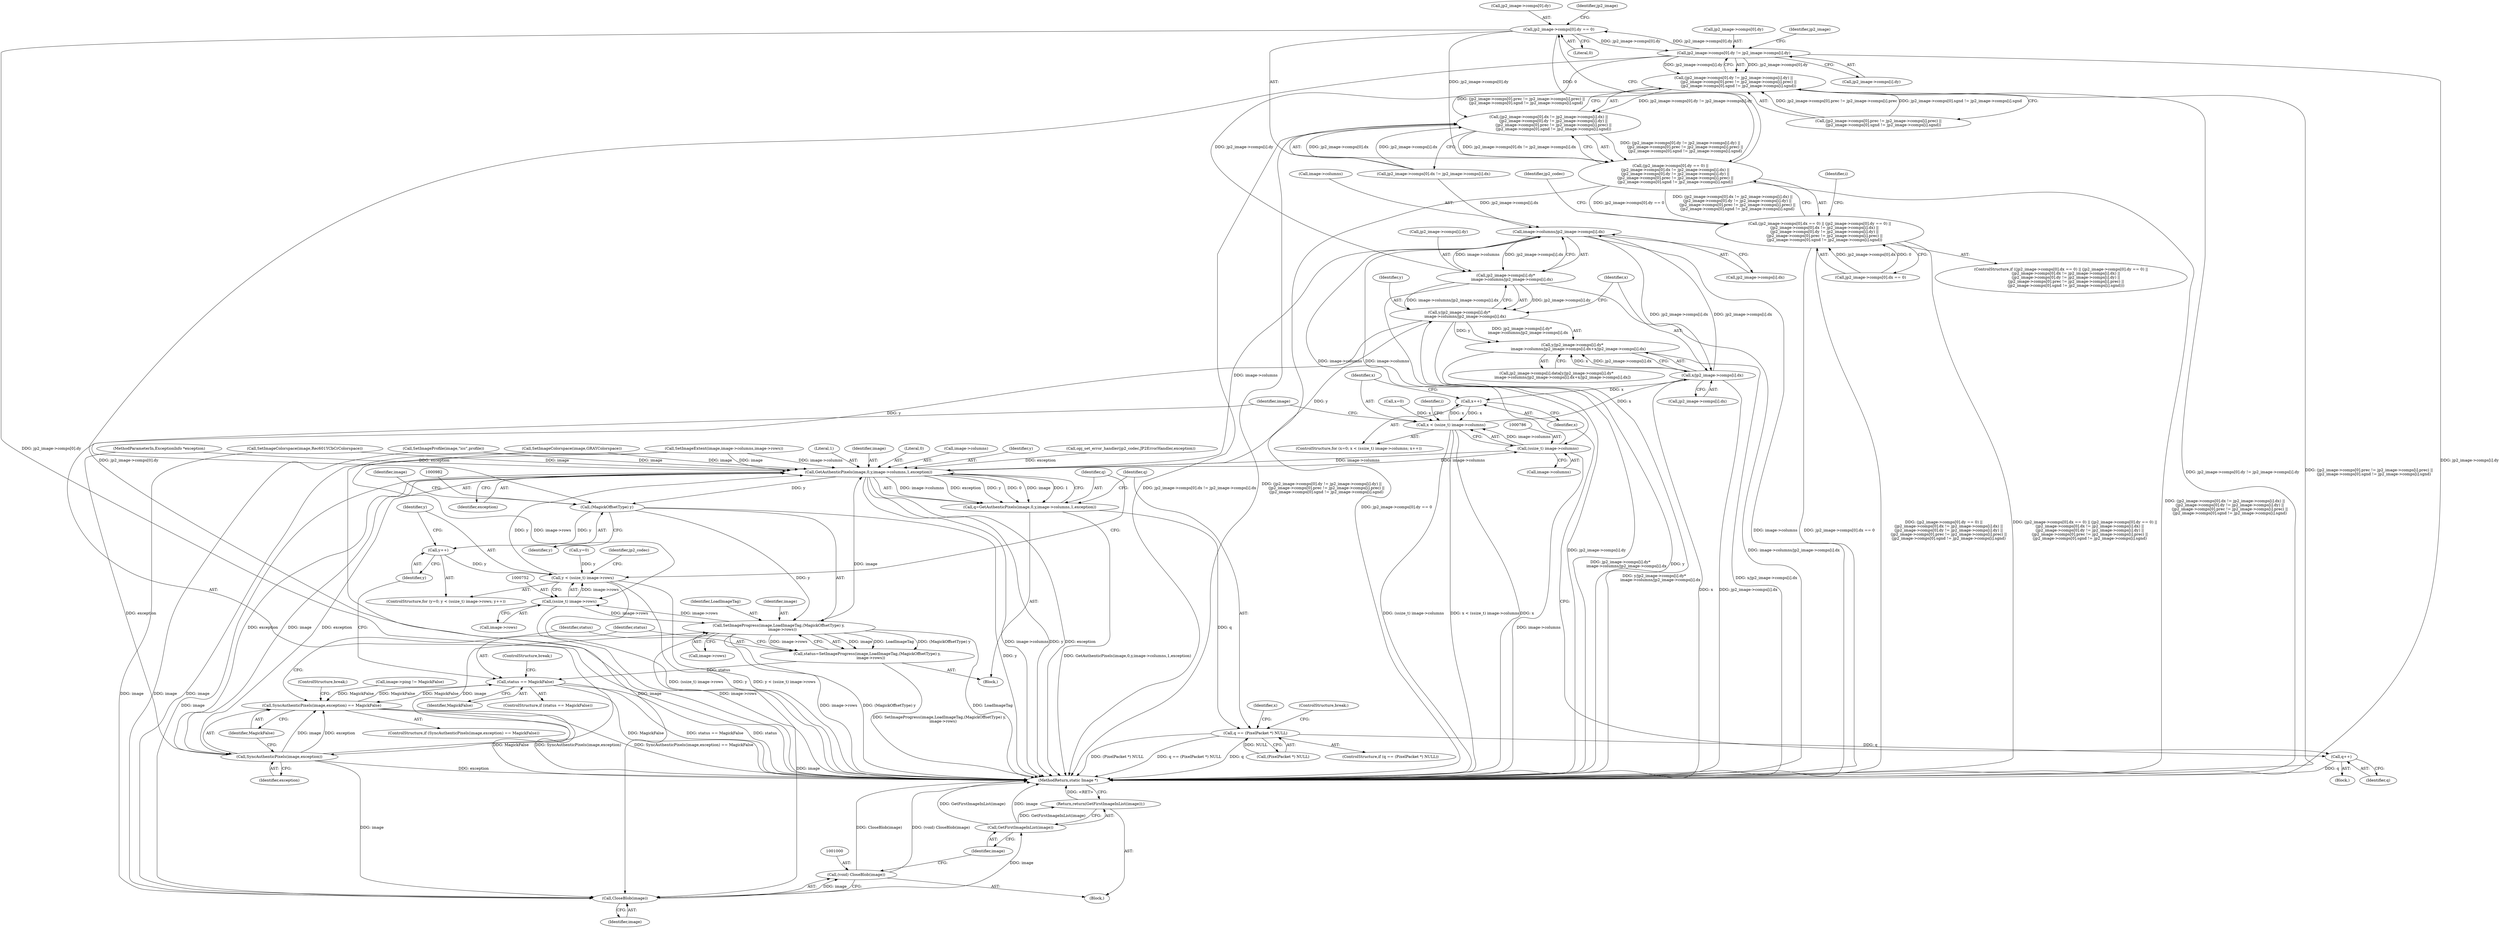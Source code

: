 digraph "0_ImageMagick_acee073df34aa4d491bf5cb74d3a15fc80f0a3aa@pointer" {
"1000514" [label="(Call,jp2_image->comps[0].dy == 0)"];
"1000540" [label="(Call,jp2_image->comps[0].dy != jp2_image->comps[i].dy)"];
"1000514" [label="(Call,jp2_image->comps[0].dy == 0)"];
"1000513" [label="(Call,(jp2_image->comps[0].dy == 0) ||\n        (jp2_image->comps[0].dx != jp2_image->comps[i].dx) ||\n        (jp2_image->comps[0].dy != jp2_image->comps[i].dy) ||\n        (jp2_image->comps[0].prec != jp2_image->comps[i].prec) ||\n        (jp2_image->comps[0].sgnd != jp2_image->comps[i].sgnd))"];
"1000503" [label="(Call,(jp2_image->comps[0].dx == 0) || (jp2_image->comps[0].dy == 0) ||\n        (jp2_image->comps[0].dx != jp2_image->comps[i].dx) ||\n        (jp2_image->comps[0].dy != jp2_image->comps[i].dy) ||\n        (jp2_image->comps[0].prec != jp2_image->comps[i].prec) ||\n        (jp2_image->comps[0].sgnd != jp2_image->comps[i].sgnd))"];
"1000539" [label="(Call,(jp2_image->comps[0].dy != jp2_image->comps[i].dy) ||\n        (jp2_image->comps[0].prec != jp2_image->comps[i].prec) ||\n        (jp2_image->comps[0].sgnd != jp2_image->comps[i].sgnd))"];
"1000523" [label="(Call,(jp2_image->comps[0].dx != jp2_image->comps[i].dx) ||\n        (jp2_image->comps[0].dy != jp2_image->comps[i].dy) ||\n        (jp2_image->comps[0].prec != jp2_image->comps[i].prec) ||\n        (jp2_image->comps[0].sgnd != jp2_image->comps[i].sgnd))"];
"1000843" [label="(Call,jp2_image->comps[i].dy*\n          image->columns/jp2_image->comps[i].dx)"];
"1000841" [label="(Call,y/jp2_image->comps[i].dy*\n          image->columns/jp2_image->comps[i].dx)"];
"1000840" [label="(Call,y/jp2_image->comps[i].dy*\n          image->columns/jp2_image->comps[i].dx+x/jp2_image->comps[i].dx)"];
"1000981" [label="(Call,(MagickOffsetType) y)"];
"1000756" [label="(Call,y++)"];
"1000749" [label="(Call,y < (ssize_t) image->rows)"];
"1000763" [label="(Call,GetAuthenticPixels(image,0,y,image->columns,1,exception))"];
"1000761" [label="(Call,q=GetAuthenticPixels(image,0,y,image->columns,1,exception))"];
"1000773" [label="(Call,q == (PixelPacket *) NULL)"];
"1000967" [label="(Call,q++)"];
"1000785" [label="(Call,(ssize_t) image->columns)"];
"1000783" [label="(Call,x < (ssize_t) image->columns)"];
"1000790" [label="(Call,x++)"];
"1000862" [label="(Call,x/jp2_image->comps[i].dx)"];
"1000851" [label="(Call,image->columns/jp2_image->comps[i].dx)"];
"1000971" [label="(Call,SyncAuthenticPixels(image,exception))"];
"1000970" [label="(Call,SyncAuthenticPixels(image,exception) == MagickFalse)"];
"1000988" [label="(Call,status == MagickFalse)"];
"1000978" [label="(Call,SetImageProgress(image,LoadImageTag,(MagickOffsetType) y,\n      image->rows))"];
"1000751" [label="(Call,(ssize_t) image->rows)"];
"1000976" [label="(Call,status=SetImageProgress(image,LoadImageTag,(MagickOffsetType) y,\n      image->rows))"];
"1001001" [label="(Call,CloseBlob(image))"];
"1000999" [label="(Call,(void) CloseBlob(image))"];
"1001004" [label="(Call,GetFirstImageInList(image))"];
"1001003" [label="(Return,return(GetFirstImageInList(image));)"];
"1000523" [label="(Call,(jp2_image->comps[0].dx != jp2_image->comps[i].dx) ||\n        (jp2_image->comps[0].dy != jp2_image->comps[i].dy) ||\n        (jp2_image->comps[0].prec != jp2_image->comps[i].prec) ||\n        (jp2_image->comps[0].sgnd != jp2_image->comps[i].sgnd))"];
"1000745" [label="(ControlStructure,for (y=0; y < (ssize_t) image->rows; y++))"];
"1000967" [label="(Call,q++)"];
"1000685" [label="(Call,SetImageColorspace(image,Rec601YCbCrColorspace))"];
"1000780" [label="(Call,x=0)"];
"1000757" [label="(Identifier,y)"];
"1000503" [label="(Call,(jp2_image->comps[0].dx == 0) || (jp2_image->comps[0].dy == 0) ||\n        (jp2_image->comps[0].dx != jp2_image->comps[i].dx) ||\n        (jp2_image->comps[0].dy != jp2_image->comps[i].dy) ||\n        (jp2_image->comps[0].prec != jp2_image->comps[i].prec) ||\n        (jp2_image->comps[0].sgnd != jp2_image->comps[i].sgnd))"];
"1000970" [label="(Call,SyncAuthenticPixels(image,exception) == MagickFalse)"];
"1000630" [label="(Call,SetImageExtent(image,image->columns,image->rows))"];
"1000841" [label="(Call,y/jp2_image->comps[i].dy*\n          image->columns/jp2_image->comps[i].dx)"];
"1001003" [label="(Return,return(GetFirstImageInList(image));)"];
"1000548" [label="(Call,jp2_image->comps[i].dy)"];
"1001006" [label="(MethodReturn,static Image *)"];
"1000974" [label="(Identifier,MagickFalse)"];
"1000978" [label="(Call,SetImageProgress(image,LoadImageTag,(MagickOffsetType) y,\n      image->rows))"];
"1000664" [label="(Call,SetImageColorspace(image,GRAYColorspace))"];
"1000973" [label="(Identifier,exception)"];
"1000972" [label="(Identifier,image)"];
"1001001" [label="(Call,CloseBlob(image))"];
"1000984" [label="(Call,image->rows)"];
"1000751" [label="(Call,(ssize_t) image->rows)"];
"1000560" [label="(Identifier,jp2_image)"];
"1000991" [label="(ControlStructure,break;)"];
"1000969" [label="(ControlStructure,if (SyncAuthenticPixels(image,exception) == MagickFalse))"];
"1000541" [label="(Call,jp2_image->comps[0].dy)"];
"1000756" [label="(Call,y++)"];
"1000784" [label="(Identifier,x)"];
"1000770" [label="(Literal,1)"];
"1000524" [label="(Call,jp2_image->comps[0].dx != jp2_image->comps[i].dx)"];
"1000983" [label="(Identifier,y)"];
"1000832" [label="(Call,jp2_image->comps[i].data[y/jp2_image->comps[i].dy*\n          image->columns/jp2_image->comps[i].dx+x/jp2_image->comps[i].dx])"];
"1001004" [label="(Call,GetFirstImageInList(image))"];
"1000513" [label="(Call,(jp2_image->comps[0].dy == 0) ||\n        (jp2_image->comps[0].dx != jp2_image->comps[i].dx) ||\n        (jp2_image->comps[0].dy != jp2_image->comps[i].dy) ||\n        (jp2_image->comps[0].prec != jp2_image->comps[i].prec) ||\n        (jp2_image->comps[0].sgnd != jp2_image->comps[i].sgnd))"];
"1000975" [label="(ControlStructure,break;)"];
"1000999" [label="(Call,(void) CloseBlob(image))"];
"1000588" [label="(Identifier,jp2_codec)"];
"1000500" [label="(Identifier,i)"];
"1000792" [label="(Block,)"];
"1000555" [label="(Call,(jp2_image->comps[0].prec != jp2_image->comps[i].prec) ||\n        (jp2_image->comps[0].sgnd != jp2_image->comps[i].sgnd))"];
"1000107" [label="(MethodParameterIn,ExceptionInfo *exception)"];
"1000764" [label="(Identifier,image)"];
"1000774" [label="(Identifier,q)"];
"1000843" [label="(Call,jp2_image->comps[i].dy*\n          image->columns/jp2_image->comps[i].dx)"];
"1001002" [label="(Identifier,image)"];
"1000977" [label="(Identifier,status)"];
"1000779" [label="(ControlStructure,for (x=0; x < (ssize_t) image->columns; x++))"];
"1000540" [label="(Call,jp2_image->comps[0].dy != jp2_image->comps[i].dy)"];
"1000971" [label="(Call,SyncAuthenticPixels(image,exception))"];
"1000985" [label="(Identifier,image)"];
"1000761" [label="(Call,q=GetAuthenticPixels(image,0,y,image->columns,1,exception))"];
"1000758" [label="(Block,)"];
"1000864" [label="(Call,jp2_image->comps[i].dx)"];
"1000968" [label="(Identifier,q)"];
"1000750" [label="(Identifier,y)"];
"1000979" [label="(Identifier,image)"];
"1000796" [label="(Identifier,i)"];
"1000746" [label="(Call,y=0)"];
"1000765" [label="(Literal,0)"];
"1000790" [label="(Call,x++)"];
"1000844" [label="(Call,jp2_image->comps[i].dy)"];
"1000771" [label="(Identifier,exception)"];
"1000108" [label="(Block,)"];
"1000773" [label="(Call,q == (PixelPacket *) NULL)"];
"1000783" [label="(Call,x < (ssize_t) image->columns)"];
"1000987" [label="(ControlStructure,if (status == MagickFalse))"];
"1000762" [label="(Identifier,q)"];
"1000791" [label="(Identifier,x)"];
"1000522" [label="(Literal,0)"];
"1000976" [label="(Call,status=SetImageProgress(image,LoadImageTag,(MagickOffsetType) y,\n      image->rows))"];
"1000502" [label="(ControlStructure,if ((jp2_image->comps[0].dx == 0) || (jp2_image->comps[0].dy == 0) ||\n        (jp2_image->comps[0].dx != jp2_image->comps[i].dx) ||\n        (jp2_image->comps[0].dy != jp2_image->comps[i].dy) ||\n        (jp2_image->comps[0].prec != jp2_image->comps[i].prec) ||\n        (jp2_image->comps[0].sgnd != jp2_image->comps[i].sgnd)))"];
"1000539" [label="(Call,(jp2_image->comps[0].dy != jp2_image->comps[i].dy) ||\n        (jp2_image->comps[0].prec != jp2_image->comps[i].prec) ||\n        (jp2_image->comps[0].sgnd != jp2_image->comps[i].sgnd))"];
"1000988" [label="(Call,status == MagickFalse)"];
"1000989" [label="(Identifier,status)"];
"1000990" [label="(Identifier,MagickFalse)"];
"1000767" [label="(Call,image->columns)"];
"1000842" [label="(Identifier,y)"];
"1000766" [label="(Identifier,y)"];
"1000753" [label="(Call,image->rows)"];
"1000863" [label="(Identifier,x)"];
"1000724" [label="(Call,SetImageProfile(image,\"icc\",profile))"];
"1000993" [label="(Identifier,jp2_codec)"];
"1000840" [label="(Call,y/jp2_image->comps[i].dy*\n          image->columns/jp2_image->comps[i].dx+x/jp2_image->comps[i].dx)"];
"1000785" [label="(Call,(ssize_t) image->columns)"];
"1000980" [label="(Identifier,LoadImageTag)"];
"1000851" [label="(Call,image->columns/jp2_image->comps[i].dx)"];
"1000862" [label="(Call,x/jp2_image->comps[i].dx)"];
"1000514" [label="(Call,jp2_image->comps[0].dy == 0)"];
"1000852" [label="(Call,image->columns)"];
"1000981" [label="(Call,(MagickOffsetType) y)"];
"1001005" [label="(Identifier,image)"];
"1000515" [label="(Call,jp2_image->comps[0].dy)"];
"1000781" [label="(Identifier,x)"];
"1000775" [label="(Call,(PixelPacket *) NULL)"];
"1000787" [label="(Call,image->columns)"];
"1000528" [label="(Identifier,jp2_image)"];
"1000749" [label="(Call,y < (ssize_t) image->rows)"];
"1000772" [label="(ControlStructure,if (q == (PixelPacket *) NULL))"];
"1000855" [label="(Call,jp2_image->comps[i].dx)"];
"1000763" [label="(Call,GetAuthenticPixels(image,0,y,image->columns,1,exception))"];
"1000243" [label="(Call,opj_set_error_handler(jp2_codec,JP2ErrorHandler,exception))"];
"1000504" [label="(Call,jp2_image->comps[0].dx == 0)"];
"1000778" [label="(ControlStructure,break;)"];
"1000729" [label="(Call,image->ping != MagickFalse)"];
"1000514" -> "1000513"  [label="AST: "];
"1000514" -> "1000522"  [label="CFG: "];
"1000515" -> "1000514"  [label="AST: "];
"1000522" -> "1000514"  [label="AST: "];
"1000528" -> "1000514"  [label="CFG: "];
"1000513" -> "1000514"  [label="CFG: "];
"1000514" -> "1001006"  [label="DDG: jp2_image->comps[0].dy"];
"1000514" -> "1000513"  [label="DDG: jp2_image->comps[0].dy"];
"1000514" -> "1000513"  [label="DDG: 0"];
"1000540" -> "1000514"  [label="DDG: jp2_image->comps[0].dy"];
"1000514" -> "1000540"  [label="DDG: jp2_image->comps[0].dy"];
"1000540" -> "1000539"  [label="AST: "];
"1000540" -> "1000548"  [label="CFG: "];
"1000541" -> "1000540"  [label="AST: "];
"1000548" -> "1000540"  [label="AST: "];
"1000560" -> "1000540"  [label="CFG: "];
"1000539" -> "1000540"  [label="CFG: "];
"1000540" -> "1001006"  [label="DDG: jp2_image->comps[i].dy"];
"1000540" -> "1001006"  [label="DDG: jp2_image->comps[0].dy"];
"1000540" -> "1000539"  [label="DDG: jp2_image->comps[0].dy"];
"1000540" -> "1000539"  [label="DDG: jp2_image->comps[i].dy"];
"1000540" -> "1000843"  [label="DDG: jp2_image->comps[i].dy"];
"1000513" -> "1000503"  [label="AST: "];
"1000513" -> "1000523"  [label="CFG: "];
"1000523" -> "1000513"  [label="AST: "];
"1000503" -> "1000513"  [label="CFG: "];
"1000513" -> "1001006"  [label="DDG: jp2_image->comps[0].dy == 0"];
"1000513" -> "1001006"  [label="DDG: (jp2_image->comps[0].dx != jp2_image->comps[i].dx) ||\n        (jp2_image->comps[0].dy != jp2_image->comps[i].dy) ||\n        (jp2_image->comps[0].prec != jp2_image->comps[i].prec) ||\n        (jp2_image->comps[0].sgnd != jp2_image->comps[i].sgnd)"];
"1000513" -> "1000503"  [label="DDG: jp2_image->comps[0].dy == 0"];
"1000513" -> "1000503"  [label="DDG: (jp2_image->comps[0].dx != jp2_image->comps[i].dx) ||\n        (jp2_image->comps[0].dy != jp2_image->comps[i].dy) ||\n        (jp2_image->comps[0].prec != jp2_image->comps[i].prec) ||\n        (jp2_image->comps[0].sgnd != jp2_image->comps[i].sgnd)"];
"1000523" -> "1000513"  [label="DDG: jp2_image->comps[0].dx != jp2_image->comps[i].dx"];
"1000523" -> "1000513"  [label="DDG: (jp2_image->comps[0].dy != jp2_image->comps[i].dy) ||\n        (jp2_image->comps[0].prec != jp2_image->comps[i].prec) ||\n        (jp2_image->comps[0].sgnd != jp2_image->comps[i].sgnd)"];
"1000503" -> "1000502"  [label="AST: "];
"1000503" -> "1000504"  [label="CFG: "];
"1000504" -> "1000503"  [label="AST: "];
"1000588" -> "1000503"  [label="CFG: "];
"1000500" -> "1000503"  [label="CFG: "];
"1000503" -> "1001006"  [label="DDG: (jp2_image->comps[0].dy == 0) ||\n        (jp2_image->comps[0].dx != jp2_image->comps[i].dx) ||\n        (jp2_image->comps[0].dy != jp2_image->comps[i].dy) ||\n        (jp2_image->comps[0].prec != jp2_image->comps[i].prec) ||\n        (jp2_image->comps[0].sgnd != jp2_image->comps[i].sgnd)"];
"1000503" -> "1001006"  [label="DDG: (jp2_image->comps[0].dx == 0) || (jp2_image->comps[0].dy == 0) ||\n        (jp2_image->comps[0].dx != jp2_image->comps[i].dx) ||\n        (jp2_image->comps[0].dy != jp2_image->comps[i].dy) ||\n        (jp2_image->comps[0].prec != jp2_image->comps[i].prec) ||\n        (jp2_image->comps[0].sgnd != jp2_image->comps[i].sgnd)"];
"1000503" -> "1001006"  [label="DDG: jp2_image->comps[0].dx == 0"];
"1000504" -> "1000503"  [label="DDG: jp2_image->comps[0].dx"];
"1000504" -> "1000503"  [label="DDG: 0"];
"1000539" -> "1000523"  [label="AST: "];
"1000539" -> "1000555"  [label="CFG: "];
"1000555" -> "1000539"  [label="AST: "];
"1000523" -> "1000539"  [label="CFG: "];
"1000539" -> "1001006"  [label="DDG: jp2_image->comps[0].dy != jp2_image->comps[i].dy"];
"1000539" -> "1001006"  [label="DDG: (jp2_image->comps[0].prec != jp2_image->comps[i].prec) ||\n        (jp2_image->comps[0].sgnd != jp2_image->comps[i].sgnd)"];
"1000539" -> "1000523"  [label="DDG: jp2_image->comps[0].dy != jp2_image->comps[i].dy"];
"1000539" -> "1000523"  [label="DDG: (jp2_image->comps[0].prec != jp2_image->comps[i].prec) ||\n        (jp2_image->comps[0].sgnd != jp2_image->comps[i].sgnd)"];
"1000555" -> "1000539"  [label="DDG: jp2_image->comps[0].prec != jp2_image->comps[i].prec"];
"1000555" -> "1000539"  [label="DDG: jp2_image->comps[0].sgnd != jp2_image->comps[i].sgnd"];
"1000523" -> "1000524"  [label="CFG: "];
"1000524" -> "1000523"  [label="AST: "];
"1000523" -> "1001006"  [label="DDG: jp2_image->comps[0].dx != jp2_image->comps[i].dx"];
"1000523" -> "1001006"  [label="DDG: (jp2_image->comps[0].dy != jp2_image->comps[i].dy) ||\n        (jp2_image->comps[0].prec != jp2_image->comps[i].prec) ||\n        (jp2_image->comps[0].sgnd != jp2_image->comps[i].sgnd)"];
"1000524" -> "1000523"  [label="DDG: jp2_image->comps[0].dx"];
"1000524" -> "1000523"  [label="DDG: jp2_image->comps[i].dx"];
"1000843" -> "1000841"  [label="AST: "];
"1000843" -> "1000851"  [label="CFG: "];
"1000844" -> "1000843"  [label="AST: "];
"1000851" -> "1000843"  [label="AST: "];
"1000841" -> "1000843"  [label="CFG: "];
"1000843" -> "1001006"  [label="DDG: image->columns/jp2_image->comps[i].dx"];
"1000843" -> "1001006"  [label="DDG: jp2_image->comps[i].dy"];
"1000843" -> "1000841"  [label="DDG: jp2_image->comps[i].dy"];
"1000843" -> "1000841"  [label="DDG: image->columns/jp2_image->comps[i].dx"];
"1000851" -> "1000843"  [label="DDG: image->columns"];
"1000851" -> "1000843"  [label="DDG: jp2_image->comps[i].dx"];
"1000841" -> "1000840"  [label="AST: "];
"1000842" -> "1000841"  [label="AST: "];
"1000863" -> "1000841"  [label="CFG: "];
"1000841" -> "1001006"  [label="DDG: jp2_image->comps[i].dy*\n          image->columns/jp2_image->comps[i].dx"];
"1000841" -> "1001006"  [label="DDG: y"];
"1000841" -> "1000840"  [label="DDG: y"];
"1000841" -> "1000840"  [label="DDG: jp2_image->comps[i].dy*\n          image->columns/jp2_image->comps[i].dx"];
"1000763" -> "1000841"  [label="DDG: y"];
"1000841" -> "1000981"  [label="DDG: y"];
"1000840" -> "1000832"  [label="AST: "];
"1000840" -> "1000862"  [label="CFG: "];
"1000862" -> "1000840"  [label="AST: "];
"1000832" -> "1000840"  [label="CFG: "];
"1000840" -> "1001006"  [label="DDG: x/jp2_image->comps[i].dx"];
"1000840" -> "1001006"  [label="DDG: y/jp2_image->comps[i].dy*\n          image->columns/jp2_image->comps[i].dx"];
"1000862" -> "1000840"  [label="DDG: x"];
"1000862" -> "1000840"  [label="DDG: jp2_image->comps[i].dx"];
"1000981" -> "1000978"  [label="AST: "];
"1000981" -> "1000983"  [label="CFG: "];
"1000982" -> "1000981"  [label="AST: "];
"1000983" -> "1000981"  [label="AST: "];
"1000985" -> "1000981"  [label="CFG: "];
"1000981" -> "1001006"  [label="DDG: y"];
"1000981" -> "1000756"  [label="DDG: y"];
"1000981" -> "1000978"  [label="DDG: y"];
"1000763" -> "1000981"  [label="DDG: y"];
"1000756" -> "1000745"  [label="AST: "];
"1000756" -> "1000757"  [label="CFG: "];
"1000757" -> "1000756"  [label="AST: "];
"1000750" -> "1000756"  [label="CFG: "];
"1000756" -> "1000749"  [label="DDG: y"];
"1000749" -> "1000745"  [label="AST: "];
"1000749" -> "1000751"  [label="CFG: "];
"1000750" -> "1000749"  [label="AST: "];
"1000751" -> "1000749"  [label="AST: "];
"1000762" -> "1000749"  [label="CFG: "];
"1000993" -> "1000749"  [label="CFG: "];
"1000749" -> "1001006"  [label="DDG: (ssize_t) image->rows"];
"1000749" -> "1001006"  [label="DDG: y"];
"1000749" -> "1001006"  [label="DDG: y < (ssize_t) image->rows"];
"1000746" -> "1000749"  [label="DDG: y"];
"1000751" -> "1000749"  [label="DDG: image->rows"];
"1000749" -> "1000763"  [label="DDG: y"];
"1000763" -> "1000761"  [label="AST: "];
"1000763" -> "1000771"  [label="CFG: "];
"1000764" -> "1000763"  [label="AST: "];
"1000765" -> "1000763"  [label="AST: "];
"1000766" -> "1000763"  [label="AST: "];
"1000767" -> "1000763"  [label="AST: "];
"1000770" -> "1000763"  [label="AST: "];
"1000771" -> "1000763"  [label="AST: "];
"1000761" -> "1000763"  [label="CFG: "];
"1000763" -> "1001006"  [label="DDG: image->columns"];
"1000763" -> "1001006"  [label="DDG: y"];
"1000763" -> "1001006"  [label="DDG: exception"];
"1000763" -> "1000761"  [label="DDG: image->columns"];
"1000763" -> "1000761"  [label="DDG: exception"];
"1000763" -> "1000761"  [label="DDG: y"];
"1000763" -> "1000761"  [label="DDG: 0"];
"1000763" -> "1000761"  [label="DDG: image"];
"1000763" -> "1000761"  [label="DDG: 1"];
"1000978" -> "1000763"  [label="DDG: image"];
"1000630" -> "1000763"  [label="DDG: image"];
"1000630" -> "1000763"  [label="DDG: image->columns"];
"1000685" -> "1000763"  [label="DDG: image"];
"1000724" -> "1000763"  [label="DDG: image"];
"1000664" -> "1000763"  [label="DDG: image"];
"1000851" -> "1000763"  [label="DDG: image->columns"];
"1000785" -> "1000763"  [label="DDG: image->columns"];
"1000971" -> "1000763"  [label="DDG: exception"];
"1000243" -> "1000763"  [label="DDG: exception"];
"1000107" -> "1000763"  [label="DDG: exception"];
"1000763" -> "1000785"  [label="DDG: image->columns"];
"1000763" -> "1000971"  [label="DDG: image"];
"1000763" -> "1000971"  [label="DDG: exception"];
"1000763" -> "1001001"  [label="DDG: image"];
"1000761" -> "1000758"  [label="AST: "];
"1000762" -> "1000761"  [label="AST: "];
"1000774" -> "1000761"  [label="CFG: "];
"1000761" -> "1001006"  [label="DDG: GetAuthenticPixels(image,0,y,image->columns,1,exception)"];
"1000761" -> "1000773"  [label="DDG: q"];
"1000773" -> "1000772"  [label="AST: "];
"1000773" -> "1000775"  [label="CFG: "];
"1000774" -> "1000773"  [label="AST: "];
"1000775" -> "1000773"  [label="AST: "];
"1000778" -> "1000773"  [label="CFG: "];
"1000781" -> "1000773"  [label="CFG: "];
"1000773" -> "1001006"  [label="DDG: q == (PixelPacket *) NULL"];
"1000773" -> "1001006"  [label="DDG: q"];
"1000773" -> "1001006"  [label="DDG: (PixelPacket *) NULL"];
"1000775" -> "1000773"  [label="DDG: NULL"];
"1000773" -> "1000967"  [label="DDG: q"];
"1000967" -> "1000792"  [label="AST: "];
"1000967" -> "1000968"  [label="CFG: "];
"1000968" -> "1000967"  [label="AST: "];
"1000791" -> "1000967"  [label="CFG: "];
"1000967" -> "1001006"  [label="DDG: q"];
"1000785" -> "1000783"  [label="AST: "];
"1000785" -> "1000787"  [label="CFG: "];
"1000786" -> "1000785"  [label="AST: "];
"1000787" -> "1000785"  [label="AST: "];
"1000783" -> "1000785"  [label="CFG: "];
"1000785" -> "1001006"  [label="DDG: image->columns"];
"1000785" -> "1000783"  [label="DDG: image->columns"];
"1000851" -> "1000785"  [label="DDG: image->columns"];
"1000785" -> "1000851"  [label="DDG: image->columns"];
"1000783" -> "1000779"  [label="AST: "];
"1000784" -> "1000783"  [label="AST: "];
"1000796" -> "1000783"  [label="CFG: "];
"1000972" -> "1000783"  [label="CFG: "];
"1000783" -> "1001006"  [label="DDG: (ssize_t) image->columns"];
"1000783" -> "1001006"  [label="DDG: x < (ssize_t) image->columns"];
"1000783" -> "1001006"  [label="DDG: x"];
"1000790" -> "1000783"  [label="DDG: x"];
"1000780" -> "1000783"  [label="DDG: x"];
"1000783" -> "1000790"  [label="DDG: x"];
"1000783" -> "1000862"  [label="DDG: x"];
"1000790" -> "1000779"  [label="AST: "];
"1000790" -> "1000791"  [label="CFG: "];
"1000791" -> "1000790"  [label="AST: "];
"1000784" -> "1000790"  [label="CFG: "];
"1000862" -> "1000790"  [label="DDG: x"];
"1000862" -> "1000864"  [label="CFG: "];
"1000863" -> "1000862"  [label="AST: "];
"1000864" -> "1000862"  [label="AST: "];
"1000862" -> "1001006"  [label="DDG: jp2_image->comps[i].dx"];
"1000862" -> "1001006"  [label="DDG: x"];
"1000862" -> "1000851"  [label="DDG: jp2_image->comps[i].dx"];
"1000851" -> "1000862"  [label="DDG: jp2_image->comps[i].dx"];
"1000851" -> "1000855"  [label="CFG: "];
"1000852" -> "1000851"  [label="AST: "];
"1000855" -> "1000851"  [label="AST: "];
"1000851" -> "1001006"  [label="DDG: image->columns"];
"1000524" -> "1000851"  [label="DDG: jp2_image->comps[i].dx"];
"1000971" -> "1000970"  [label="AST: "];
"1000971" -> "1000973"  [label="CFG: "];
"1000972" -> "1000971"  [label="AST: "];
"1000973" -> "1000971"  [label="AST: "];
"1000974" -> "1000971"  [label="CFG: "];
"1000971" -> "1001006"  [label="DDG: exception"];
"1000971" -> "1000970"  [label="DDG: image"];
"1000971" -> "1000970"  [label="DDG: exception"];
"1000107" -> "1000971"  [label="DDG: exception"];
"1000971" -> "1000978"  [label="DDG: image"];
"1000971" -> "1001001"  [label="DDG: image"];
"1000970" -> "1000969"  [label="AST: "];
"1000970" -> "1000974"  [label="CFG: "];
"1000974" -> "1000970"  [label="AST: "];
"1000975" -> "1000970"  [label="CFG: "];
"1000977" -> "1000970"  [label="CFG: "];
"1000970" -> "1001006"  [label="DDG: MagickFalse"];
"1000970" -> "1001006"  [label="DDG: SyncAuthenticPixels(image,exception)"];
"1000970" -> "1001006"  [label="DDG: SyncAuthenticPixels(image,exception) == MagickFalse"];
"1000988" -> "1000970"  [label="DDG: MagickFalse"];
"1000729" -> "1000970"  [label="DDG: MagickFalse"];
"1000970" -> "1000988"  [label="DDG: MagickFalse"];
"1000988" -> "1000987"  [label="AST: "];
"1000988" -> "1000990"  [label="CFG: "];
"1000989" -> "1000988"  [label="AST: "];
"1000990" -> "1000988"  [label="AST: "];
"1000991" -> "1000988"  [label="CFG: "];
"1000757" -> "1000988"  [label="CFG: "];
"1000988" -> "1001006"  [label="DDG: status == MagickFalse"];
"1000988" -> "1001006"  [label="DDG: status"];
"1000988" -> "1001006"  [label="DDG: MagickFalse"];
"1000976" -> "1000988"  [label="DDG: status"];
"1000978" -> "1000976"  [label="AST: "];
"1000978" -> "1000984"  [label="CFG: "];
"1000979" -> "1000978"  [label="AST: "];
"1000980" -> "1000978"  [label="AST: "];
"1000984" -> "1000978"  [label="AST: "];
"1000976" -> "1000978"  [label="CFG: "];
"1000978" -> "1001006"  [label="DDG: image->rows"];
"1000978" -> "1001006"  [label="DDG: (MagickOffsetType) y"];
"1000978" -> "1001006"  [label="DDG: LoadImageTag"];
"1000978" -> "1000751"  [label="DDG: image->rows"];
"1000978" -> "1000976"  [label="DDG: image"];
"1000978" -> "1000976"  [label="DDG: LoadImageTag"];
"1000978" -> "1000976"  [label="DDG: (MagickOffsetType) y"];
"1000978" -> "1000976"  [label="DDG: image->rows"];
"1000751" -> "1000978"  [label="DDG: image->rows"];
"1000978" -> "1001001"  [label="DDG: image"];
"1000751" -> "1000753"  [label="CFG: "];
"1000752" -> "1000751"  [label="AST: "];
"1000753" -> "1000751"  [label="AST: "];
"1000751" -> "1001006"  [label="DDG: image->rows"];
"1000630" -> "1000751"  [label="DDG: image->rows"];
"1000976" -> "1000758"  [label="AST: "];
"1000977" -> "1000976"  [label="AST: "];
"1000989" -> "1000976"  [label="CFG: "];
"1000976" -> "1001006"  [label="DDG: SetImageProgress(image,LoadImageTag,(MagickOffsetType) y,\n      image->rows)"];
"1001001" -> "1000999"  [label="AST: "];
"1001001" -> "1001002"  [label="CFG: "];
"1001002" -> "1001001"  [label="AST: "];
"1000999" -> "1001001"  [label="CFG: "];
"1001001" -> "1000999"  [label="DDG: image"];
"1000630" -> "1001001"  [label="DDG: image"];
"1000685" -> "1001001"  [label="DDG: image"];
"1000724" -> "1001001"  [label="DDG: image"];
"1000664" -> "1001001"  [label="DDG: image"];
"1001001" -> "1001004"  [label="DDG: image"];
"1000999" -> "1000108"  [label="AST: "];
"1001000" -> "1000999"  [label="AST: "];
"1001005" -> "1000999"  [label="CFG: "];
"1000999" -> "1001006"  [label="DDG: (void) CloseBlob(image)"];
"1000999" -> "1001006"  [label="DDG: CloseBlob(image)"];
"1001004" -> "1001003"  [label="AST: "];
"1001004" -> "1001005"  [label="CFG: "];
"1001005" -> "1001004"  [label="AST: "];
"1001003" -> "1001004"  [label="CFG: "];
"1001004" -> "1001006"  [label="DDG: GetFirstImageInList(image)"];
"1001004" -> "1001006"  [label="DDG: image"];
"1001004" -> "1001003"  [label="DDG: GetFirstImageInList(image)"];
"1001003" -> "1000108"  [label="AST: "];
"1001006" -> "1001003"  [label="CFG: "];
"1001003" -> "1001006"  [label="DDG: <RET>"];
}
